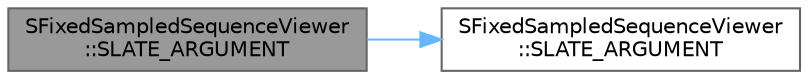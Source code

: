 digraph "SFixedSampledSequenceViewer::SLATE_ARGUMENT"
{
 // INTERACTIVE_SVG=YES
 // LATEX_PDF_SIZE
  bgcolor="transparent";
  edge [fontname=Helvetica,fontsize=10,labelfontname=Helvetica,labelfontsize=10];
  node [fontname=Helvetica,fontsize=10,shape=box,height=0.2,width=0.4];
  rankdir="LR";
  Node1 [id="Node000001",label="SFixedSampledSequenceViewer\l::SLATE_ARGUMENT",height=0.2,width=0.4,color="gray40", fillcolor="grey60", style="filled", fontcolor="black",tooltip=" "];
  Node1 -> Node2 [id="edge1_Node000001_Node000002",color="steelblue1",style="solid",tooltip=" "];
  Node2 [id="Node000002",label="SFixedSampledSequenceViewer\l::SLATE_ARGUMENT",height=0.2,width=0.4,color="grey40", fillcolor="white", style="filled",URL="$da/de3/classSFixedSampledSequenceViewer.html#a52652882bffb8acad0f9b09075478a25",tooltip=" "];
}
